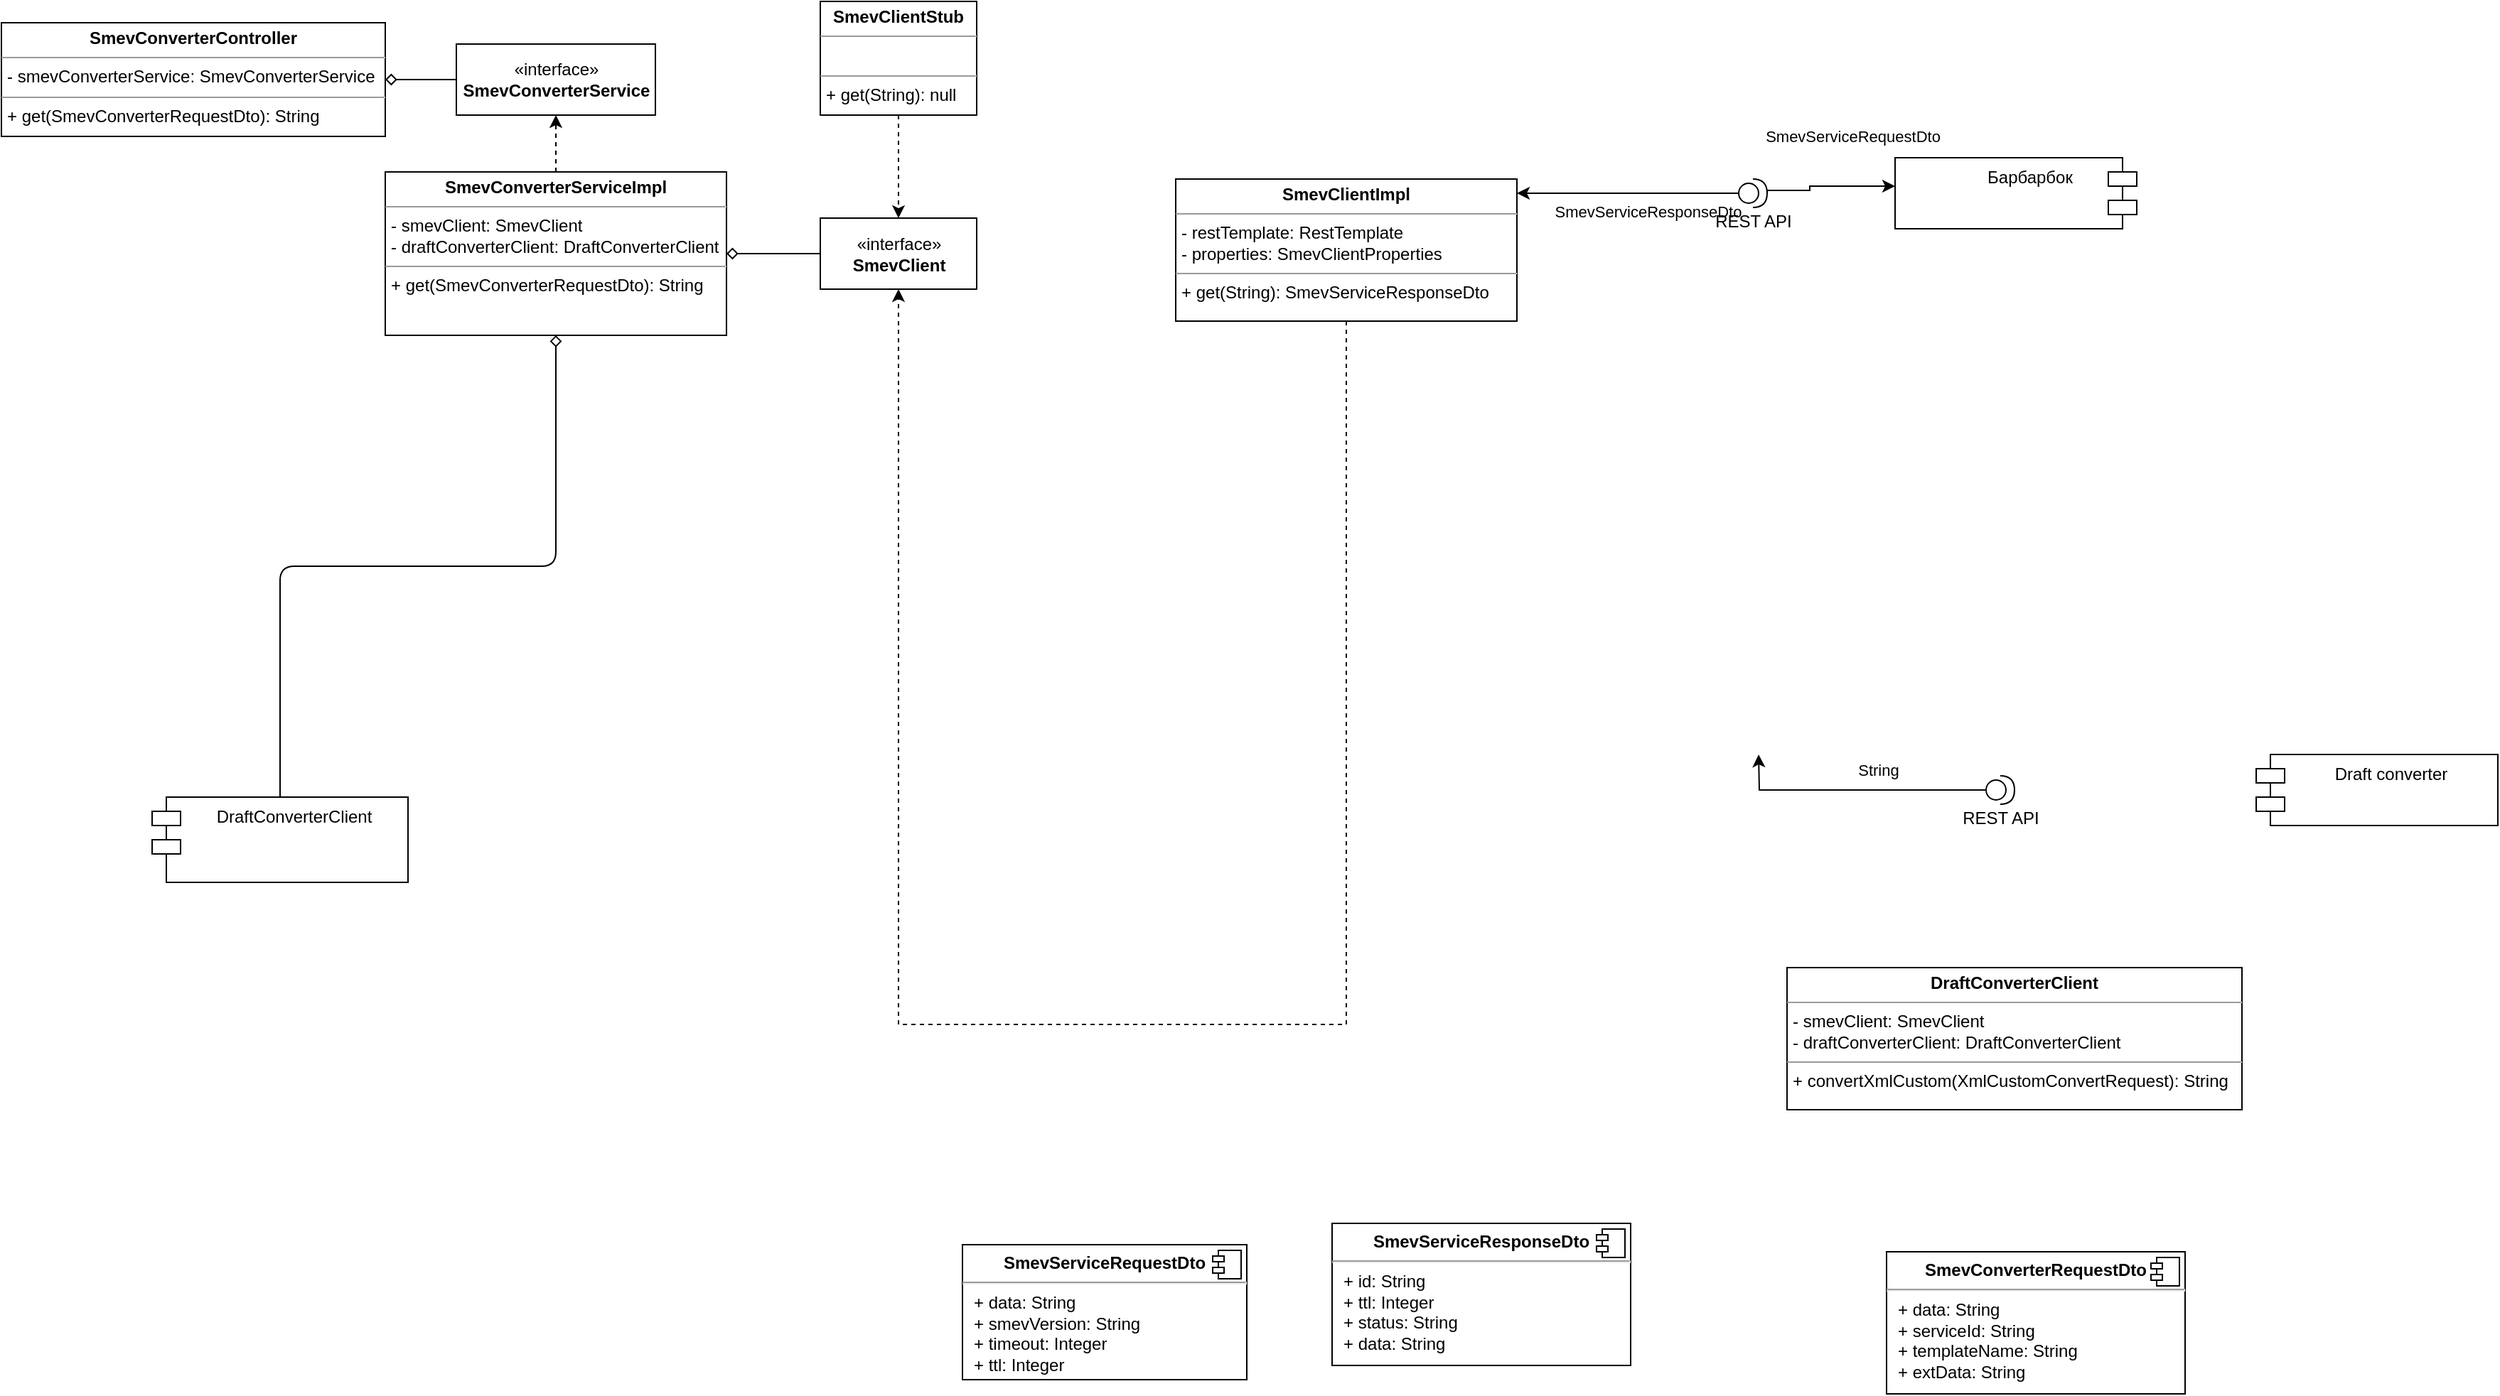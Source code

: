 <mxfile version="15.9.1" type="github">
  <diagram id="C5RBs43oDa-KdzZeNtuy" name="Page-1">
    <mxGraphModel dx="2062" dy="1121" grid="1" gridSize="10" guides="1" tooltips="1" connect="1" arrows="1" fold="1" page="1" pageScale="1" pageWidth="827" pageHeight="1169" math="0" shadow="0">
      <root>
        <mxCell id="WIyWlLk6GJQsqaUBKTNV-0" />
        <mxCell id="WIyWlLk6GJQsqaUBKTNV-1" parent="WIyWlLk6GJQsqaUBKTNV-0" />
        <mxCell id="uNZMD-4TB1eQHiRyNtz--13" style="edgeStyle=orthogonalEdgeStyle;orthogonalLoop=1;jettySize=auto;html=1;exitX=0;exitY=0.5;exitDx=0;exitDy=0;exitPerimeter=0;rounded=0;" parent="WIyWlLk6GJQsqaUBKTNV-1" source="uNZMD-4TB1eQHiRyNtz--9" edge="1">
          <mxGeometry relative="1" as="geometry">
            <mxPoint x="1260" y="630" as="targetPoint" />
          </mxGeometry>
        </mxCell>
        <mxCell id="SF7gYtSP60bekAl-iXzv-11" value="String" style="edgeLabel;html=1;align=center;verticalAlign=middle;resizable=0;points=[];rounded=0;" vertex="1" connectable="0" parent="uNZMD-4TB1eQHiRyNtz--13">
          <mxGeometry x="-0.206" y="2" relative="1" as="geometry">
            <mxPoint x="-3" y="-16" as="offset" />
          </mxGeometry>
        </mxCell>
        <mxCell id="SF7gYtSP60bekAl-iXzv-14" style="edgeStyle=orthogonalEdgeStyle;orthogonalLoop=1;jettySize=auto;html=1;dashed=1;rounded=0;" edge="1" parent="WIyWlLk6GJQsqaUBKTNV-1" source="uNZMD-4TB1eQHiRyNtz--2" target="uNZMD-4TB1eQHiRyNtz--3">
          <mxGeometry relative="1" as="geometry" />
        </mxCell>
        <mxCell id="SF7gYtSP60bekAl-iXzv-32" style="edgeStyle=orthogonalEdgeStyle;orthogonalLoop=1;jettySize=auto;html=1;entryX=1;entryY=0.5;entryDx=0;entryDy=0;endArrow=diamond;endFill=0;exitX=0;exitY=0.5;exitDx=0;exitDy=0;" edge="1" parent="WIyWlLk6GJQsqaUBKTNV-1" source="uNZMD-4TB1eQHiRyNtz--3" target="SF7gYtSP60bekAl-iXzv-31">
          <mxGeometry relative="1" as="geometry" />
        </mxCell>
        <mxCell id="uNZMD-4TB1eQHiRyNtz--2" value="&lt;p style=&quot;margin: 0px ; margin-top: 4px ; text-align: center&quot;&gt;&lt;b&gt;SmevConverterServiceImpl&lt;/b&gt;&lt;br&gt;&lt;/p&gt;&lt;hr size=&quot;1&quot;&gt;&lt;p style=&quot;margin: 0px ; margin-left: 4px&quot;&gt;&lt;span&gt;-&amp;nbsp;smevClient:&amp;nbsp;SmevClient&lt;/span&gt;&lt;br&gt;&lt;/p&gt;&lt;p style=&quot;margin: 0px ; margin-left: 4px&quot;&gt;- draftConverterClient: DraftConverterClient&lt;/p&gt;&lt;hr size=&quot;1&quot;&gt;&lt;p style=&quot;margin: 0px ; margin-left: 4px&quot;&gt;+ get(SmevConverterRequestDto): String&lt;/p&gt;" style="verticalAlign=top;align=left;overflow=fill;fontSize=12;fontFamily=Helvetica;html=1;rounded=0;" parent="WIyWlLk6GJQsqaUBKTNV-1" vertex="1">
          <mxGeometry x="294" y="220" width="240" height="115" as="geometry" />
        </mxCell>
        <mxCell id="uNZMD-4TB1eQHiRyNtz--3" value="«interface»&lt;br&gt;&lt;b&gt;SmevConverterService&lt;/b&gt;" style="html=1;rounded=0;" parent="WIyWlLk6GJQsqaUBKTNV-1" vertex="1">
          <mxGeometry x="344" y="130" width="140" height="50" as="geometry" />
        </mxCell>
        <mxCell id="uNZMD-4TB1eQHiRyNtz--4" value="Draft converter" style="shape=module;align=left;spacingLeft=20;align=center;verticalAlign=top;rounded=0;" parent="WIyWlLk6GJQsqaUBKTNV-1" vertex="1">
          <mxGeometry x="1610" y="630" width="170" height="50" as="geometry" />
        </mxCell>
        <mxCell id="uNZMD-4TB1eQHiRyNtz--9" value="REST API" style="shape=providedRequiredInterface;html=1;verticalLabelPosition=bottom;sketch=0;rounded=0;" parent="WIyWlLk6GJQsqaUBKTNV-1" vertex="1">
          <mxGeometry x="1420" y="645" width="20" height="20" as="geometry" />
        </mxCell>
        <mxCell id="SF7gYtSP60bekAl-iXzv-6" style="edgeStyle=orthogonalEdgeStyle;orthogonalLoop=1;jettySize=auto;html=1;entryX=0.5;entryY=1;entryDx=0;entryDy=0;dashed=1;rounded=0;" edge="1" parent="WIyWlLk6GJQsqaUBKTNV-1" source="SF7gYtSP60bekAl-iXzv-0" target="SF7gYtSP60bekAl-iXzv-5">
          <mxGeometry relative="1" as="geometry">
            <Array as="points">
              <mxPoint x="664" y="820" />
              <mxPoint x="725" y="820" />
            </Array>
          </mxGeometry>
        </mxCell>
        <mxCell id="SF7gYtSP60bekAl-iXzv-0" value="&lt;p style=&quot;margin: 0px ; margin-top: 4px ; text-align: center&quot;&gt;&lt;b&gt;SmevClientImpl&lt;/b&gt;&lt;br&gt;&lt;/p&gt;&lt;hr size=&quot;1&quot;&gt;&lt;p style=&quot;margin: 0px ; margin-left: 4px&quot;&gt;&lt;span&gt;-&amp;nbsp;restTemplate:&amp;nbsp;RestTemplate&lt;/span&gt;&lt;br&gt;&lt;/p&gt;&lt;p style=&quot;margin: 0px ; margin-left: 4px&quot;&gt;- properties: SmevClientProperties&lt;/p&gt;&lt;hr size=&quot;1&quot;&gt;&lt;p style=&quot;margin: 0px ; margin-left: 4px&quot;&gt;+ get(String): SmevServiceResponseDto&lt;/p&gt;" style="verticalAlign=top;align=left;overflow=fill;fontSize=12;fontFamily=Helvetica;html=1;rounded=0;" vertex="1" parent="WIyWlLk6GJQsqaUBKTNV-1">
          <mxGeometry x="850" y="225" width="240" height="100" as="geometry" />
        </mxCell>
        <mxCell id="SF7gYtSP60bekAl-iXzv-1" value="Барбарбок" style="shape=module;align=left;spacingLeft=20;align=center;verticalAlign=top;flipH=1;rounded=0;" vertex="1" parent="WIyWlLk6GJQsqaUBKTNV-1">
          <mxGeometry x="1356" y="210" width="170" height="50" as="geometry" />
        </mxCell>
        <mxCell id="SF7gYtSP60bekAl-iXzv-2" style="edgeStyle=orthogonalEdgeStyle;orthogonalLoop=1;jettySize=auto;html=1;exitX=0;exitY=0.5;exitDx=0;exitDy=0;exitPerimeter=0;rounded=0;" edge="1" parent="WIyWlLk6GJQsqaUBKTNV-1" source="SF7gYtSP60bekAl-iXzv-4" target="SF7gYtSP60bekAl-iXzv-0">
          <mxGeometry relative="1" as="geometry">
            <mxPoint x="1036" y="135" as="targetPoint" />
            <mxPoint x="1106" y="115" as="sourcePoint" />
            <Array as="points">
              <mxPoint x="1246" y="235" />
            </Array>
          </mxGeometry>
        </mxCell>
        <mxCell id="SF7gYtSP60bekAl-iXzv-13" value="SmevServiceResponseDto" style="edgeLabel;html=1;align=center;verticalAlign=middle;resizable=0;points=[];rounded=0;" vertex="1" connectable="0" parent="SF7gYtSP60bekAl-iXzv-2">
          <mxGeometry x="-0.187" relative="1" as="geometry">
            <mxPoint x="-1" y="13" as="offset" />
          </mxGeometry>
        </mxCell>
        <mxCell id="SF7gYtSP60bekAl-iXzv-3" style="edgeStyle=orthogonalEdgeStyle;orthogonalLoop=1;jettySize=auto;html=1;exitX=1;exitY=0.5;exitDx=0;exitDy=0;exitPerimeter=0;rounded=0;" edge="1" parent="WIyWlLk6GJQsqaUBKTNV-1" source="SF7gYtSP60bekAl-iXzv-4" target="SF7gYtSP60bekAl-iXzv-1">
          <mxGeometry relative="1" as="geometry">
            <mxPoint x="1326" y="233" as="targetPoint" />
            <mxPoint x="1146" y="105" as="sourcePoint" />
            <Array as="points">
              <mxPoint x="1266" y="233" />
              <mxPoint x="1296" y="233" />
              <mxPoint x="1296" y="230" />
            </Array>
          </mxGeometry>
        </mxCell>
        <mxCell id="SF7gYtSP60bekAl-iXzv-12" value="SmevServiceRequestDto" style="edgeLabel;html=1;align=center;verticalAlign=middle;resizable=0;points=[];rounded=0;" vertex="1" connectable="0" parent="SF7gYtSP60bekAl-iXzv-3">
          <mxGeometry x="-0.053" y="-1" relative="1" as="geometry">
            <mxPoint x="20" y="-36" as="offset" />
          </mxGeometry>
        </mxCell>
        <mxCell id="SF7gYtSP60bekAl-iXzv-4" value="REST API" style="shape=providedRequiredInterface;html=1;verticalLabelPosition=bottom;sketch=0;rounded=0;" vertex="1" parent="WIyWlLk6GJQsqaUBKTNV-1">
          <mxGeometry x="1246" y="225" width="20" height="20" as="geometry" />
        </mxCell>
        <mxCell id="SF7gYtSP60bekAl-iXzv-30" style="edgeStyle=orthogonalEdgeStyle;orthogonalLoop=1;jettySize=auto;html=1;entryX=1;entryY=0.5;entryDx=0;entryDy=0;endArrow=diamond;endFill=0;" edge="1" parent="WIyWlLk6GJQsqaUBKTNV-1" source="SF7gYtSP60bekAl-iXzv-5" target="uNZMD-4TB1eQHiRyNtz--2">
          <mxGeometry relative="1" as="geometry" />
        </mxCell>
        <mxCell id="SF7gYtSP60bekAl-iXzv-5" value="«interface»&lt;br&gt;&lt;b&gt;SmevClient&lt;/b&gt;" style="html=1;rounded=0;" vertex="1" parent="WIyWlLk6GJQsqaUBKTNV-1">
          <mxGeometry x="600" y="252.5" width="110" height="50" as="geometry" />
        </mxCell>
        <mxCell id="SF7gYtSP60bekAl-iXzv-8" style="edgeStyle=orthogonalEdgeStyle;orthogonalLoop=1;jettySize=auto;html=1;entryX=0.5;entryY=0;entryDx=0;entryDy=0;dashed=1;rounded=0;exitX=0.5;exitY=1;exitDx=0;exitDy=0;" edge="1" parent="WIyWlLk6GJQsqaUBKTNV-1" source="SF7gYtSP60bekAl-iXzv-7" target="SF7gYtSP60bekAl-iXzv-5">
          <mxGeometry relative="1" as="geometry">
            <Array as="points">
              <mxPoint x="655" y="220" />
              <mxPoint x="655" y="220" />
            </Array>
          </mxGeometry>
        </mxCell>
        <mxCell id="SF7gYtSP60bekAl-iXzv-7" value="&lt;p style=&quot;margin: 0px ; margin-top: 4px ; text-align: center&quot;&gt;&lt;b&gt;SmevClientStub&lt;/b&gt;&lt;br&gt;&lt;/p&gt;&lt;hr size=&quot;1&quot;&gt;&lt;p style=&quot;margin: 0px ; margin-left: 4px&quot;&gt;&lt;br&gt;&lt;/p&gt;&lt;hr size=&quot;1&quot;&gt;&lt;p style=&quot;margin: 0px ; margin-left: 4px&quot;&gt;+ get(String): null&lt;/p&gt;" style="verticalAlign=top;align=left;overflow=fill;fontSize=12;fontFamily=Helvetica;html=1;rounded=0;" vertex="1" parent="WIyWlLk6GJQsqaUBKTNV-1">
          <mxGeometry x="600" y="100" width="110" height="80" as="geometry" />
        </mxCell>
        <mxCell id="SF7gYtSP60bekAl-iXzv-15" value="&lt;p style=&quot;margin: 0px ; margin-top: 4px ; text-align: center&quot;&gt;&lt;b&gt;DraftConverterClient&lt;/b&gt;&lt;br&gt;&lt;/p&gt;&lt;hr size=&quot;1&quot;&gt;&lt;p style=&quot;margin: 0px ; margin-left: 4px&quot;&gt;&lt;span&gt;-&amp;nbsp;smevClient:&amp;nbsp;SmevClient&lt;/span&gt;&lt;br&gt;&lt;/p&gt;&lt;p style=&quot;margin: 0px ; margin-left: 4px&quot;&gt;- draftConverterClient: DraftConverterClient&lt;/p&gt;&lt;hr size=&quot;1&quot;&gt;&lt;p style=&quot;margin: 0px ; margin-left: 4px&quot;&gt;+ convertXmlCustom(XmlCustomConvertRequest): String&lt;/p&gt;" style="verticalAlign=top;align=left;overflow=fill;fontSize=12;fontFamily=Helvetica;html=1;rounded=0;" vertex="1" parent="WIyWlLk6GJQsqaUBKTNV-1">
          <mxGeometry x="1280" y="780" width="320" height="100" as="geometry" />
        </mxCell>
        <mxCell id="SF7gYtSP60bekAl-iXzv-20" value="&lt;p style=&quot;margin: 0px ; margin-top: 6px ; text-align: center&quot;&gt;&lt;b&gt;SmevServiceRequestDto&lt;/b&gt;&lt;br&gt;&lt;/p&gt;&lt;hr&gt;&lt;p style=&quot;margin: 0px ; margin-left: 8px&quot;&gt;+ data: String&lt;br&gt;+ smevVersion: String&lt;/p&gt;&lt;p style=&quot;margin: 0px ; margin-left: 8px&quot;&gt;+&amp;nbsp;timeout:&amp;nbsp;Integer&lt;/p&gt;&lt;p style=&quot;margin: 0px ; margin-left: 8px&quot;&gt;+ ttl: Integer&lt;/p&gt;" style="align=left;overflow=fill;html=1;dropTarget=0;rounded=0;" vertex="1" parent="WIyWlLk6GJQsqaUBKTNV-1">
          <mxGeometry x="700" y="975" width="200" height="95" as="geometry" />
        </mxCell>
        <mxCell id="SF7gYtSP60bekAl-iXzv-21" value="" style="shape=component;jettyWidth=8;jettyHeight=4;rounded=0;" vertex="1" parent="SF7gYtSP60bekAl-iXzv-20">
          <mxGeometry x="1" width="20" height="20" relative="1" as="geometry">
            <mxPoint x="-24" y="4" as="offset" />
          </mxGeometry>
        </mxCell>
        <mxCell id="SF7gYtSP60bekAl-iXzv-22" value="&lt;p style=&quot;margin: 0px ; margin-top: 6px ; text-align: center&quot;&gt;&lt;b&gt;SmevServiceResponseDto&lt;/b&gt;&lt;br&gt;&lt;/p&gt;&lt;hr&gt;&lt;p style=&quot;margin: 0px ; margin-left: 8px&quot;&gt;+ id: String&lt;br&gt;+ ttl: Integer&lt;/p&gt;&lt;p style=&quot;margin: 0px ; margin-left: 8px&quot;&gt;+&amp;nbsp;status: String&lt;/p&gt;&lt;p style=&quot;margin: 0px ; margin-left: 8px&quot;&gt;+ data: String&lt;/p&gt;" style="align=left;overflow=fill;html=1;dropTarget=0;rounded=0;" vertex="1" parent="WIyWlLk6GJQsqaUBKTNV-1">
          <mxGeometry x="960" y="960" width="210" height="100" as="geometry" />
        </mxCell>
        <mxCell id="SF7gYtSP60bekAl-iXzv-23" value="" style="shape=component;jettyWidth=8;jettyHeight=4;rounded=0;" vertex="1" parent="SF7gYtSP60bekAl-iXzv-22">
          <mxGeometry x="1" width="20" height="20" relative="1" as="geometry">
            <mxPoint x="-24" y="4" as="offset" />
          </mxGeometry>
        </mxCell>
        <mxCell id="SF7gYtSP60bekAl-iXzv-24" value="&lt;p style=&quot;margin: 0px ; margin-top: 6px ; text-align: center&quot;&gt;&lt;b&gt;SmevConverterRequestDto&lt;/b&gt;&lt;br&gt;&lt;/p&gt;&lt;hr&gt;&lt;p style=&quot;margin: 0px ; margin-left: 8px&quot;&gt;+ data: String&lt;br&gt;+ serviceId: String&lt;/p&gt;&lt;p style=&quot;margin: 0px ; margin-left: 8px&quot;&gt;+&amp;nbsp;templateName:&amp;nbsp;String&lt;/p&gt;&lt;p style=&quot;margin: 0px ; margin-left: 8px&quot;&gt;+ extData: String&lt;/p&gt;" style="align=left;overflow=fill;html=1;dropTarget=0;rounded=0;" vertex="1" parent="WIyWlLk6GJQsqaUBKTNV-1">
          <mxGeometry x="1350" y="980" width="210" height="100" as="geometry" />
        </mxCell>
        <mxCell id="SF7gYtSP60bekAl-iXzv-25" value="" style="shape=component;jettyWidth=8;jettyHeight=4;rounded=0;" vertex="1" parent="SF7gYtSP60bekAl-iXzv-24">
          <mxGeometry x="1" width="20" height="20" relative="1" as="geometry">
            <mxPoint x="-24" y="4" as="offset" />
          </mxGeometry>
        </mxCell>
        <mxCell id="SF7gYtSP60bekAl-iXzv-29" style="edgeStyle=orthogonalEdgeStyle;orthogonalLoop=1;jettySize=auto;html=1;entryX=0.5;entryY=1;entryDx=0;entryDy=0;endArrow=diamond;endFill=0;" edge="1" parent="WIyWlLk6GJQsqaUBKTNV-1" source="SF7gYtSP60bekAl-iXzv-28" target="uNZMD-4TB1eQHiRyNtz--2">
          <mxGeometry relative="1" as="geometry" />
        </mxCell>
        <mxCell id="SF7gYtSP60bekAl-iXzv-28" value="DraftConverterClient" style="shape=module;align=left;spacingLeft=20;align=center;verticalAlign=top;" vertex="1" parent="WIyWlLk6GJQsqaUBKTNV-1">
          <mxGeometry x="130" y="660" width="180" height="60" as="geometry" />
        </mxCell>
        <mxCell id="SF7gYtSP60bekAl-iXzv-31" value="&lt;p style=&quot;margin: 0px ; margin-top: 4px ; text-align: center&quot;&gt;&lt;b&gt;SmevConverterController&lt;/b&gt;&lt;br&gt;&lt;/p&gt;&lt;hr size=&quot;1&quot;&gt;&lt;p style=&quot;margin: 0px ; margin-left: 4px&quot;&gt;&lt;span&gt;- smevConverterService: SmevConverterService&lt;/span&gt;&lt;br&gt;&lt;/p&gt;&lt;hr size=&quot;1&quot;&gt;&lt;p style=&quot;margin: 0px ; margin-left: 4px&quot;&gt;+ get(SmevConverterRequestDto): String&lt;/p&gt;" style="verticalAlign=top;align=left;overflow=fill;fontSize=12;fontFamily=Helvetica;html=1;rounded=0;" vertex="1" parent="WIyWlLk6GJQsqaUBKTNV-1">
          <mxGeometry x="24" y="115" width="270" height="80" as="geometry" />
        </mxCell>
      </root>
    </mxGraphModel>
  </diagram>
</mxfile>
